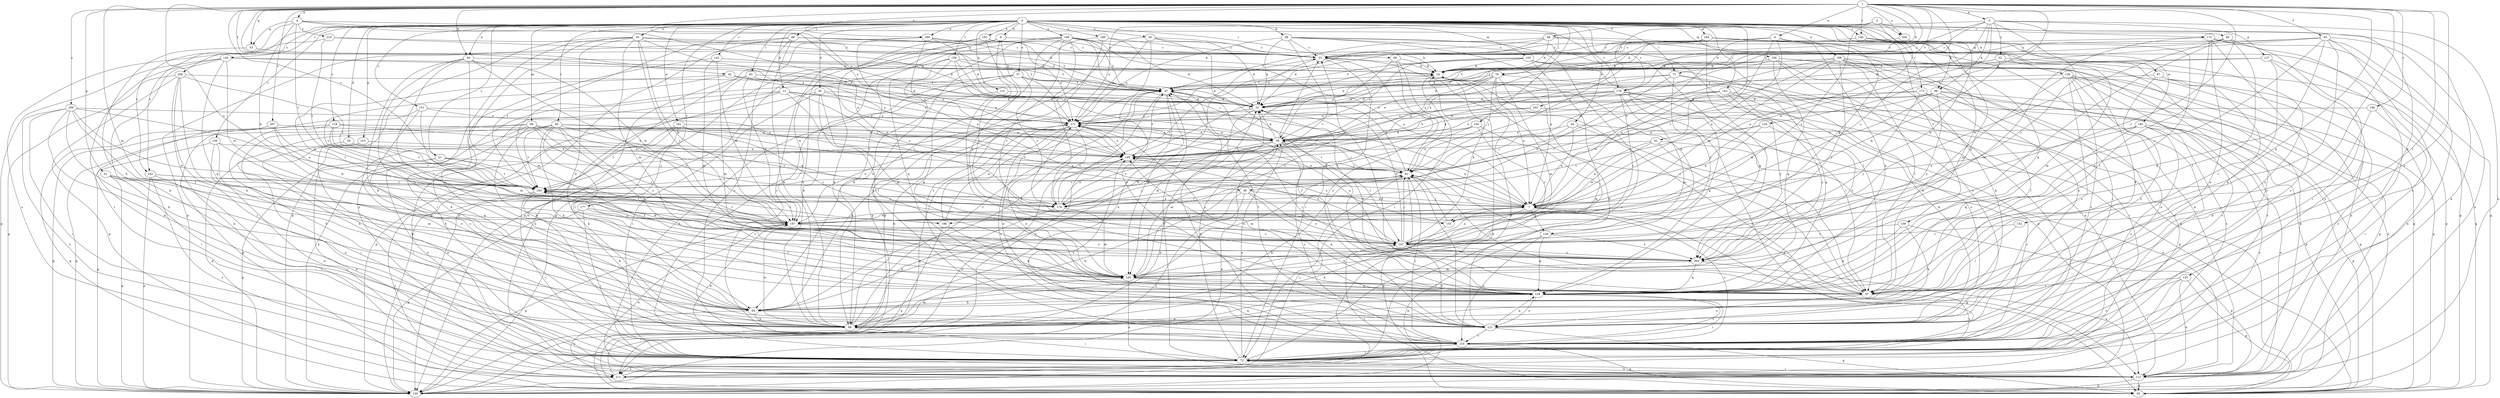 strict digraph  {
0;
1;
2;
3;
4;
6;
7;
9;
13;
16;
20;
21;
22;
23;
28;
30;
31;
34;
35;
37;
38;
39;
42;
45;
46;
47;
51;
53;
55;
58;
60;
64;
66;
69;
71;
72;
79;
80;
81;
87;
88;
89;
91;
92;
93;
97;
98;
100;
103;
105;
109;
113;
118;
121;
123;
124;
125;
127;
129;
130;
131;
136;
138;
140;
142;
143;
145;
146;
147;
150;
151;
152;
153;
155;
156;
158;
159;
162;
163;
169;
171;
172;
173;
177;
178;
179;
181;
182;
184;
186;
187;
189;
191;
195;
199;
200;
203;
204;
206;
207;
209;
210;
211;
0 -> 9  [label=b];
0 -> 13  [label=b];
0 -> 20  [label=c];
0 -> 21  [label=c];
0 -> 28  [label=d];
0 -> 30  [label=d];
0 -> 34  [label=e];
0 -> 35  [label=e];
0 -> 37  [label=e];
0 -> 58  [label=h];
0 -> 60  [label=h];
0 -> 66  [label=i];
0 -> 69  [label=i];
0 -> 71  [label=i];
0 -> 79  [label=j];
0 -> 87  [label=k];
0 -> 91  [label=l];
0 -> 92  [label=l];
0 -> 93  [label=l];
0 -> 98  [label=m];
0 -> 100  [label=m];
0 -> 103  [label=m];
0 -> 109  [label=n];
0 -> 113  [label=n];
0 -> 118  [label=o];
0 -> 123  [label=p];
0 -> 131  [label=q];
0 -> 136  [label=q];
0 -> 138  [label=q];
0 -> 140  [label=r];
0 -> 142  [label=r];
0 -> 143  [label=r];
0 -> 145  [label=r];
0 -> 150  [label=s];
0 -> 151  [label=s];
0 -> 156  [label=t];
0 -> 158  [label=t];
0 -> 159  [label=t];
0 -> 162  [label=t];
0 -> 169  [label=u];
0 -> 172  [label=v];
0 -> 173  [label=v];
0 -> 177  [label=v];
0 -> 178  [label=v];
0 -> 181  [label=w];
0 -> 182  [label=w];
0 -> 184  [label=w];
0 -> 189  [label=x];
0 -> 191  [label=x];
0 -> 199  [label=y];
0 -> 206  [label=z];
1 -> 3  [label=a];
1 -> 4  [label=a];
1 -> 6  [label=a];
1 -> 16  [label=b];
1 -> 21  [label=c];
1 -> 31  [label=d];
1 -> 42  [label=f];
1 -> 45  [label=f];
1 -> 51  [label=g];
1 -> 53  [label=g];
1 -> 60  [label=h];
1 -> 97  [label=l];
1 -> 105  [label=m];
1 -> 121  [label=o];
1 -> 124  [label=p];
1 -> 138  [label=q];
1 -> 145  [label=r];
1 -> 146  [label=r];
1 -> 147  [label=r];
1 -> 152  [label=s];
1 -> 153  [label=s];
1 -> 171  [label=u];
1 -> 178  [label=v];
1 -> 195  [label=x];
1 -> 199  [label=y];
1 -> 200  [label=y];
1 -> 203  [label=y];
1 -> 207  [label=z];
1 -> 209  [label=z];
2 -> 46  [label=f];
2 -> 88  [label=k];
2 -> 125  [label=p];
2 -> 153  [label=s];
2 -> 171  [label=u];
2 -> 209  [label=z];
3 -> 7  [label=a];
3 -> 22  [label=c];
3 -> 71  [label=i];
3 -> 79  [label=j];
3 -> 80  [label=j];
3 -> 81  [label=j];
3 -> 88  [label=k];
3 -> 113  [label=n];
3 -> 127  [label=p];
3 -> 147  [label=r];
3 -> 153  [label=s];
4 -> 38  [label=e];
4 -> 53  [label=g];
4 -> 162  [label=t];
4 -> 163  [label=t];
4 -> 171  [label=u];
4 -> 178  [label=v];
4 -> 186  [label=w];
4 -> 210  [label=z];
6 -> 7  [label=a];
6 -> 23  [label=c];
6 -> 31  [label=d];
6 -> 38  [label=e];
6 -> 89  [label=k];
6 -> 129  [label=p];
6 -> 179  [label=v];
7 -> 39  [label=e];
7 -> 55  [label=g];
7 -> 64  [label=h];
7 -> 129  [label=p];
7 -> 153  [label=s];
7 -> 155  [label=s];
7 -> 186  [label=w];
7 -> 187  [label=w];
9 -> 23  [label=c];
9 -> 89  [label=k];
9 -> 97  [label=l];
9 -> 130  [label=p];
9 -> 204  [label=y];
13 -> 31  [label=d];
13 -> 81  [label=j];
13 -> 89  [label=k];
13 -> 130  [label=p];
13 -> 155  [label=s];
13 -> 171  [label=u];
13 -> 179  [label=v];
16 -> 47  [label=f];
16 -> 81  [label=j];
16 -> 113  [label=n];
20 -> 23  [label=c];
20 -> 31  [label=d];
20 -> 121  [label=o];
20 -> 130  [label=p];
20 -> 138  [label=q];
20 -> 171  [label=u];
21 -> 81  [label=j];
21 -> 113  [label=n];
21 -> 130  [label=p];
21 -> 147  [label=r];
21 -> 163  [label=t];
22 -> 16  [label=b];
22 -> 47  [label=f];
22 -> 55  [label=g];
22 -> 105  [label=m];
22 -> 187  [label=w];
23 -> 16  [label=b];
23 -> 64  [label=h];
23 -> 72  [label=i];
23 -> 121  [label=o];
28 -> 72  [label=i];
28 -> 163  [label=t];
28 -> 195  [label=x];
30 -> 31  [label=d];
30 -> 72  [label=i];
30 -> 97  [label=l];
30 -> 105  [label=m];
30 -> 130  [label=p];
30 -> 171  [label=u];
31 -> 16  [label=b];
31 -> 105  [label=m];
31 -> 163  [label=t];
31 -> 171  [label=u];
34 -> 7  [label=a];
34 -> 39  [label=e];
34 -> 81  [label=j];
34 -> 97  [label=l];
34 -> 113  [label=n];
35 -> 16  [label=b];
35 -> 23  [label=c];
35 -> 64  [label=h];
35 -> 105  [label=m];
35 -> 121  [label=o];
35 -> 130  [label=p];
35 -> 147  [label=r];
35 -> 187  [label=w];
35 -> 195  [label=x];
35 -> 211  [label=z];
37 -> 31  [label=d];
37 -> 47  [label=f];
37 -> 72  [label=i];
37 -> 113  [label=n];
37 -> 163  [label=t];
37 -> 171  [label=u];
37 -> 179  [label=v];
38 -> 7  [label=a];
38 -> 89  [label=k];
38 -> 138  [label=q];
38 -> 179  [label=v];
38 -> 204  [label=y];
38 -> 211  [label=z];
39 -> 23  [label=c];
39 -> 31  [label=d];
39 -> 81  [label=j];
39 -> 105  [label=m];
39 -> 147  [label=r];
39 -> 155  [label=s];
39 -> 171  [label=u];
39 -> 179  [label=v];
39 -> 195  [label=x];
42 -> 31  [label=d];
42 -> 47  [label=f];
42 -> 179  [label=v];
42 -> 187  [label=w];
42 -> 195  [label=x];
45 -> 16  [label=b];
45 -> 23  [label=c];
45 -> 31  [label=d];
45 -> 72  [label=i];
45 -> 97  [label=l];
45 -> 113  [label=n];
45 -> 138  [label=q];
45 -> 147  [label=r];
45 -> 155  [label=s];
46 -> 16  [label=b];
46 -> 23  [label=c];
46 -> 47  [label=f];
46 -> 89  [label=k];
46 -> 155  [label=s];
46 -> 171  [label=u];
47 -> 31  [label=d];
47 -> 89  [label=k];
47 -> 105  [label=m];
47 -> 155  [label=s];
47 -> 211  [label=z];
51 -> 72  [label=i];
51 -> 105  [label=m];
51 -> 121  [label=o];
51 -> 130  [label=p];
51 -> 163  [label=t];
53 -> 31  [label=d];
53 -> 64  [label=h];
55 -> 147  [label=r];
58 -> 7  [label=a];
58 -> 23  [label=c];
58 -> 31  [label=d];
58 -> 97  [label=l];
58 -> 138  [label=q];
58 -> 171  [label=u];
58 -> 179  [label=v];
58 -> 211  [label=z];
60 -> 16  [label=b];
60 -> 64  [label=h];
60 -> 89  [label=k];
60 -> 97  [label=l];
60 -> 105  [label=m];
60 -> 147  [label=r];
60 -> 187  [label=w];
64 -> 47  [label=f];
64 -> 89  [label=k];
64 -> 121  [label=o];
64 -> 211  [label=z];
66 -> 16  [label=b];
66 -> 23  [label=c];
66 -> 89  [label=k];
66 -> 130  [label=p];
66 -> 155  [label=s];
66 -> 163  [label=t];
69 -> 16  [label=b];
69 -> 39  [label=e];
69 -> 72  [label=i];
69 -> 81  [label=j];
71 -> 47  [label=f];
71 -> 72  [label=i];
71 -> 138  [label=q];
71 -> 147  [label=r];
71 -> 187  [label=w];
71 -> 195  [label=x];
72 -> 16  [label=b];
72 -> 31  [label=d];
72 -> 39  [label=e];
72 -> 47  [label=f];
72 -> 113  [label=n];
72 -> 211  [label=z];
79 -> 7  [label=a];
79 -> 31  [label=d];
79 -> 39  [label=e];
79 -> 47  [label=f];
79 -> 72  [label=i];
79 -> 81  [label=j];
79 -> 105  [label=m];
79 -> 195  [label=x];
80 -> 23  [label=c];
80 -> 72  [label=i];
80 -> 97  [label=l];
80 -> 187  [label=w];
80 -> 204  [label=y];
81 -> 47  [label=f];
81 -> 55  [label=g];
81 -> 89  [label=k];
81 -> 105  [label=m];
81 -> 121  [label=o];
81 -> 163  [label=t];
87 -> 47  [label=f];
87 -> 113  [label=n];
87 -> 121  [label=o];
87 -> 211  [label=z];
88 -> 31  [label=d];
88 -> 81  [label=j];
88 -> 113  [label=n];
88 -> 121  [label=o];
88 -> 155  [label=s];
88 -> 171  [label=u];
88 -> 187  [label=w];
88 -> 204  [label=y];
89 -> 47  [label=f];
89 -> 72  [label=i];
89 -> 105  [label=m];
89 -> 138  [label=q];
89 -> 187  [label=w];
91 -> 7  [label=a];
91 -> 97  [label=l];
91 -> 155  [label=s];
91 -> 187  [label=w];
91 -> 195  [label=x];
92 -> 7  [label=a];
92 -> 39  [label=e];
92 -> 64  [label=h];
92 -> 97  [label=l];
92 -> 105  [label=m];
92 -> 113  [label=n];
92 -> 130  [label=p];
92 -> 163  [label=t];
92 -> 179  [label=v];
92 -> 204  [label=y];
93 -> 39  [label=e];
93 -> 47  [label=f];
93 -> 105  [label=m];
93 -> 113  [label=n];
93 -> 187  [label=w];
97 -> 7  [label=a];
97 -> 23  [label=c];
97 -> 31  [label=d];
97 -> 81  [label=j];
97 -> 121  [label=o];
97 -> 155  [label=s];
98 -> 7  [label=a];
98 -> 39  [label=e];
98 -> 64  [label=h];
98 -> 89  [label=k];
98 -> 121  [label=o];
98 -> 130  [label=p];
98 -> 147  [label=r];
98 -> 179  [label=v];
98 -> 195  [label=x];
100 -> 16  [label=b];
100 -> 31  [label=d];
100 -> 55  [label=g];
100 -> 72  [label=i];
100 -> 121  [label=o];
100 -> 138  [label=q];
100 -> 195  [label=x];
100 -> 211  [label=z];
103 -> 16  [label=b];
103 -> 39  [label=e];
103 -> 47  [label=f];
103 -> 55  [label=g];
103 -> 113  [label=n];
103 -> 130  [label=p];
103 -> 147  [label=r];
103 -> 195  [label=x];
105 -> 23  [label=c];
105 -> 97  [label=l];
105 -> 113  [label=n];
105 -> 138  [label=q];
105 -> 163  [label=t];
109 -> 7  [label=a];
109 -> 16  [label=b];
109 -> 81  [label=j];
109 -> 89  [label=k];
109 -> 97  [label=l];
109 -> 113  [label=n];
109 -> 121  [label=o];
109 -> 187  [label=w];
109 -> 204  [label=y];
109 -> 211  [label=z];
113 -> 55  [label=g];
113 -> 72  [label=i];
113 -> 130  [label=p];
113 -> 187  [label=w];
118 -> 39  [label=e];
118 -> 89  [label=k];
118 -> 130  [label=p];
118 -> 163  [label=t];
118 -> 179  [label=v];
118 -> 195  [label=x];
121 -> 16  [label=b];
121 -> 47  [label=f];
121 -> 55  [label=g];
121 -> 138  [label=q];
121 -> 155  [label=s];
121 -> 171  [label=u];
123 -> 72  [label=i];
123 -> 89  [label=k];
123 -> 195  [label=x];
124 -> 7  [label=a];
124 -> 39  [label=e];
124 -> 179  [label=v];
124 -> 204  [label=y];
125 -> 55  [label=g];
125 -> 72  [label=i];
125 -> 97  [label=l];
125 -> 113  [label=n];
125 -> 155  [label=s];
127 -> 16  [label=b];
127 -> 47  [label=f];
127 -> 97  [label=l];
127 -> 130  [label=p];
127 -> 155  [label=s];
129 -> 16  [label=b];
129 -> 81  [label=j];
129 -> 130  [label=p];
129 -> 138  [label=q];
129 -> 155  [label=s];
129 -> 204  [label=y];
130 -> 16  [label=b];
130 -> 31  [label=d];
130 -> 39  [label=e];
131 -> 31  [label=d];
131 -> 105  [label=m];
136 -> 47  [label=f];
136 -> 55  [label=g];
136 -> 64  [label=h];
136 -> 72  [label=i];
136 -> 113  [label=n];
136 -> 121  [label=o];
136 -> 130  [label=p];
136 -> 155  [label=s];
136 -> 211  [label=z];
138 -> 31  [label=d];
138 -> 47  [label=f];
138 -> 64  [label=h];
138 -> 72  [label=i];
138 -> 121  [label=o];
138 -> 155  [label=s];
138 -> 171  [label=u];
138 -> 195  [label=x];
140 -> 16  [label=b];
140 -> 31  [label=d];
140 -> 72  [label=i];
140 -> 89  [label=k];
140 -> 130  [label=p];
140 -> 138  [label=q];
140 -> 187  [label=w];
142 -> 16  [label=b];
142 -> 47  [label=f];
142 -> 72  [label=i];
142 -> 105  [label=m];
142 -> 187  [label=w];
143 -> 7  [label=a];
143 -> 31  [label=d];
143 -> 89  [label=k];
143 -> 121  [label=o];
143 -> 195  [label=x];
143 -> 204  [label=y];
145 -> 7  [label=a];
145 -> 23  [label=c];
145 -> 105  [label=m];
145 -> 121  [label=o];
145 -> 204  [label=y];
146 -> 72  [label=i];
146 -> 89  [label=k];
146 -> 171  [label=u];
147 -> 7  [label=a];
147 -> 16  [label=b];
147 -> 31  [label=d];
147 -> 81  [label=j];
147 -> 121  [label=o];
147 -> 163  [label=t];
147 -> 195  [label=x];
147 -> 204  [label=y];
150 -> 64  [label=h];
150 -> 113  [label=n];
150 -> 130  [label=p];
150 -> 138  [label=q];
150 -> 195  [label=x];
151 -> 55  [label=g];
151 -> 105  [label=m];
151 -> 155  [label=s];
151 -> 171  [label=u];
151 -> 195  [label=x];
152 -> 97  [label=l];
152 -> 147  [label=r];
153 -> 81  [label=j];
153 -> 89  [label=k];
153 -> 195  [label=x];
155 -> 55  [label=g];
155 -> 72  [label=i];
155 -> 81  [label=j];
155 -> 187  [label=w];
155 -> 195  [label=x];
156 -> 39  [label=e];
156 -> 105  [label=m];
156 -> 147  [label=r];
156 -> 163  [label=t];
156 -> 179  [label=v];
158 -> 64  [label=h];
158 -> 130  [label=p];
158 -> 138  [label=q];
158 -> 147  [label=r];
159 -> 7  [label=a];
159 -> 16  [label=b];
159 -> 39  [label=e];
159 -> 47  [label=f];
159 -> 89  [label=k];
159 -> 138  [label=q];
159 -> 187  [label=w];
162 -> 72  [label=i];
162 -> 130  [label=p];
162 -> 163  [label=t];
162 -> 204  [label=y];
162 -> 211  [label=z];
163 -> 7  [label=a];
163 -> 72  [label=i];
163 -> 89  [label=k];
163 -> 179  [label=v];
163 -> 211  [label=z];
169 -> 7  [label=a];
169 -> 16  [label=b];
169 -> 23  [label=c];
169 -> 47  [label=f];
169 -> 55  [label=g];
169 -> 81  [label=j];
169 -> 89  [label=k];
169 -> 130  [label=p];
169 -> 147  [label=r];
169 -> 155  [label=s];
169 -> 179  [label=v];
171 -> 39  [label=e];
171 -> 55  [label=g];
171 -> 64  [label=h];
171 -> 89  [label=k];
171 -> 97  [label=l];
171 -> 121  [label=o];
171 -> 155  [label=s];
171 -> 179  [label=v];
171 -> 195  [label=x];
172 -> 23  [label=c];
172 -> 55  [label=g];
172 -> 72  [label=i];
172 -> 97  [label=l];
172 -> 105  [label=m];
172 -> 121  [label=o];
172 -> 155  [label=s];
173 -> 31  [label=d];
173 -> 55  [label=g];
173 -> 97  [label=l];
173 -> 130  [label=p];
173 -> 179  [label=v];
173 -> 204  [label=y];
177 -> 72  [label=i];
177 -> 97  [label=l];
177 -> 130  [label=p];
177 -> 187  [label=w];
178 -> 31  [label=d];
178 -> 39  [label=e];
178 -> 55  [label=g];
178 -> 97  [label=l];
178 -> 105  [label=m];
178 -> 138  [label=q];
178 -> 147  [label=r];
178 -> 171  [label=u];
178 -> 195  [label=x];
179 -> 23  [label=c];
179 -> 81  [label=j];
179 -> 89  [label=k];
179 -> 105  [label=m];
179 -> 195  [label=x];
181 -> 7  [label=a];
181 -> 39  [label=e];
181 -> 89  [label=k];
181 -> 113  [label=n];
181 -> 147  [label=r];
181 -> 163  [label=t];
182 -> 7  [label=a];
182 -> 39  [label=e];
182 -> 55  [label=g];
182 -> 113  [label=n];
182 -> 138  [label=q];
182 -> 155  [label=s];
182 -> 211  [label=z];
184 -> 23  [label=c];
184 -> 55  [label=g];
184 -> 72  [label=i];
184 -> 113  [label=n];
184 -> 138  [label=q];
184 -> 163  [label=t];
184 -> 195  [label=x];
184 -> 204  [label=y];
186 -> 47  [label=f];
186 -> 130  [label=p];
186 -> 138  [label=q];
186 -> 163  [label=t];
186 -> 171  [label=u];
187 -> 130  [label=p];
187 -> 147  [label=r];
187 -> 163  [label=t];
187 -> 171  [label=u];
187 -> 204  [label=y];
189 -> 23  [label=c];
189 -> 31  [label=d];
189 -> 64  [label=h];
189 -> 155  [label=s];
191 -> 23  [label=c];
191 -> 89  [label=k];
191 -> 130  [label=p];
191 -> 147  [label=r];
191 -> 155  [label=s];
191 -> 171  [label=u];
195 -> 47  [label=f];
195 -> 81  [label=j];
199 -> 7  [label=a];
199 -> 23  [label=c];
199 -> 31  [label=d];
199 -> 47  [label=f];
199 -> 130  [label=p];
199 -> 195  [label=x];
200 -> 7  [label=a];
200 -> 64  [label=h];
200 -> 72  [label=i];
200 -> 89  [label=k];
200 -> 171  [label=u];
200 -> 187  [label=w];
200 -> 204  [label=y];
200 -> 211  [label=z];
203 -> 39  [label=e];
203 -> 171  [label=u];
203 -> 204  [label=y];
204 -> 105  [label=m];
204 -> 113  [label=n];
204 -> 138  [label=q];
204 -> 171  [label=u];
206 -> 47  [label=f];
206 -> 55  [label=g];
206 -> 64  [label=h];
206 -> 72  [label=i];
206 -> 113  [label=n];
206 -> 130  [label=p];
206 -> 163  [label=t];
207 -> 39  [label=e];
207 -> 55  [label=g];
207 -> 72  [label=i];
207 -> 163  [label=t];
207 -> 187  [label=w];
209 -> 23  [label=c];
209 -> 138  [label=q];
209 -> 187  [label=w];
210 -> 23  [label=c];
210 -> 47  [label=f];
210 -> 163  [label=t];
210 -> 211  [label=z];
211 -> 81  [label=j];
211 -> 195  [label=x];
}
